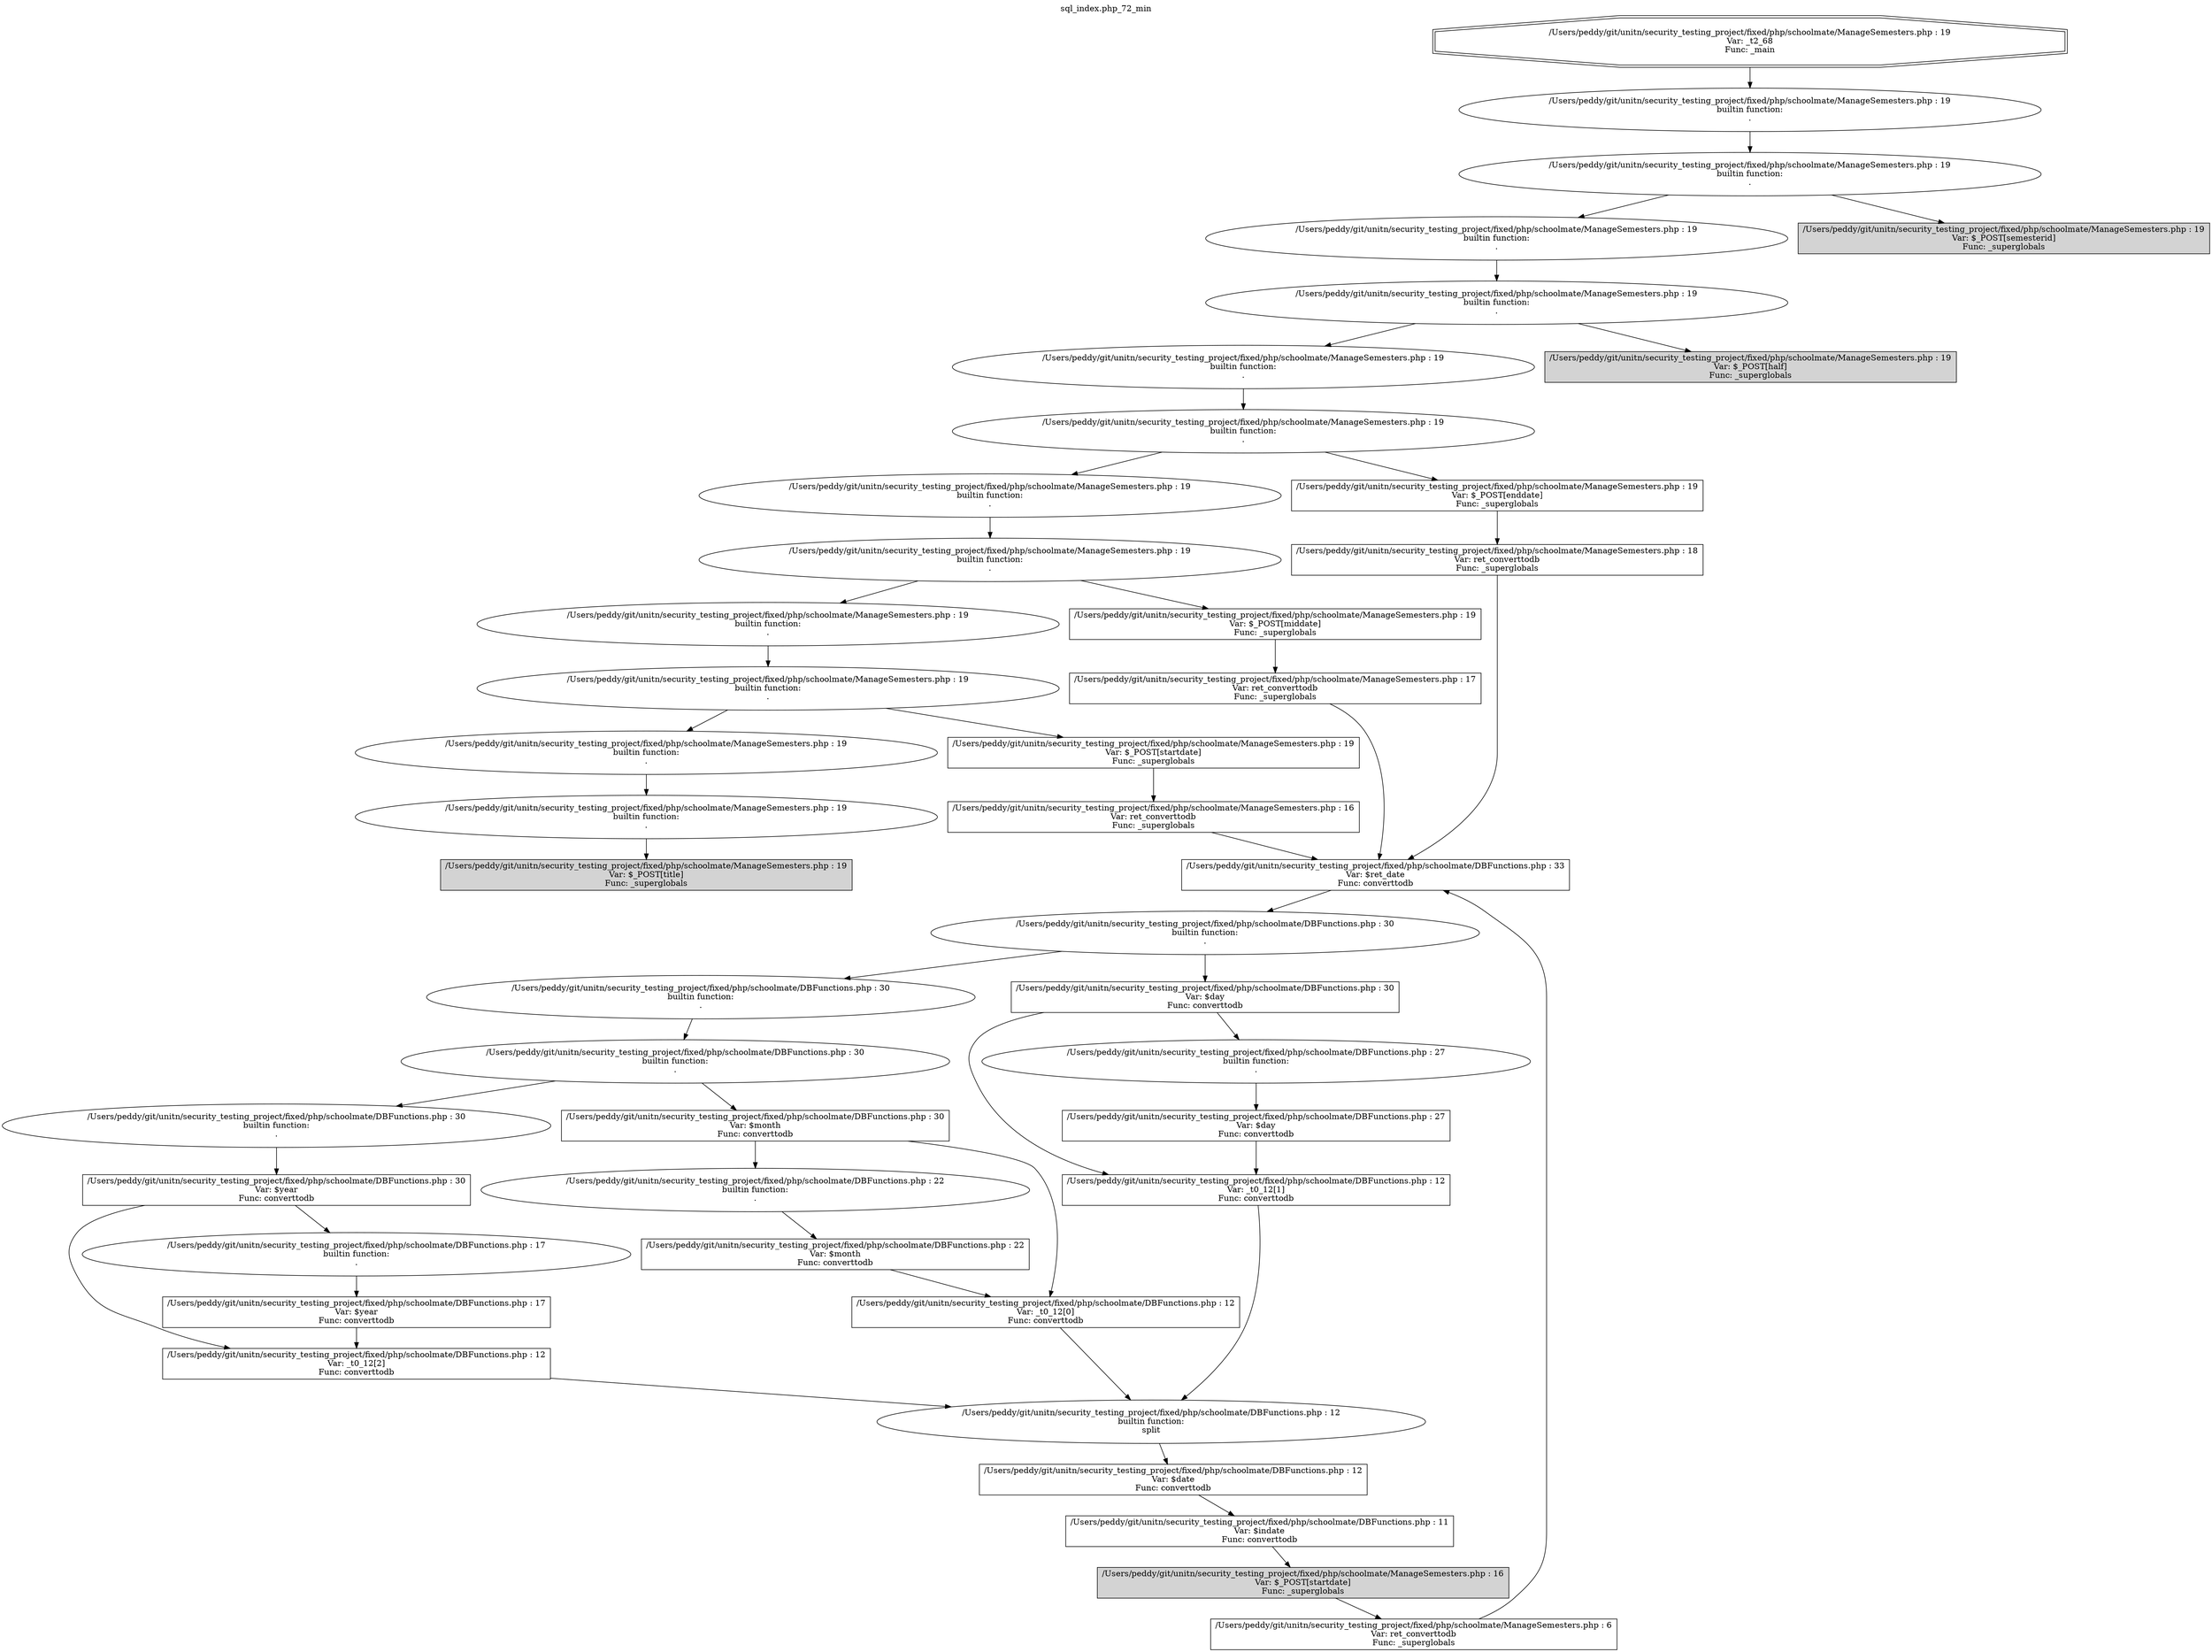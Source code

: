 digraph cfg {
  label="sql_index.php_72_min";
  labelloc=t;
  n1 [shape=doubleoctagon, label="/Users/peddy/git/unitn/security_testing_project/fixed/php/schoolmate/ManageSemesters.php : 19\nVar: _t2_68\nFunc: _main\n"];
  n2 [shape=ellipse, label="/Users/peddy/git/unitn/security_testing_project/fixed/php/schoolmate/ManageSemesters.php : 19\nbuiltin function:\n.\n"];
  n3 [shape=ellipse, label="/Users/peddy/git/unitn/security_testing_project/fixed/php/schoolmate/ManageSemesters.php : 19\nbuiltin function:\n.\n"];
  n4 [shape=ellipse, label="/Users/peddy/git/unitn/security_testing_project/fixed/php/schoolmate/ManageSemesters.php : 19\nbuiltin function:\n.\n"];
  n5 [shape=ellipse, label="/Users/peddy/git/unitn/security_testing_project/fixed/php/schoolmate/ManageSemesters.php : 19\nbuiltin function:\n.\n"];
  n6 [shape=ellipse, label="/Users/peddy/git/unitn/security_testing_project/fixed/php/schoolmate/ManageSemesters.php : 19\nbuiltin function:\n.\n"];
  n7 [shape=ellipse, label="/Users/peddy/git/unitn/security_testing_project/fixed/php/schoolmate/ManageSemesters.php : 19\nbuiltin function:\n.\n"];
  n8 [shape=ellipse, label="/Users/peddy/git/unitn/security_testing_project/fixed/php/schoolmate/ManageSemesters.php : 19\nbuiltin function:\n.\n"];
  n9 [shape=ellipse, label="/Users/peddy/git/unitn/security_testing_project/fixed/php/schoolmate/ManageSemesters.php : 19\nbuiltin function:\n.\n"];
  n10 [shape=ellipse, label="/Users/peddy/git/unitn/security_testing_project/fixed/php/schoolmate/ManageSemesters.php : 19\nbuiltin function:\n.\n"];
  n11 [shape=ellipse, label="/Users/peddy/git/unitn/security_testing_project/fixed/php/schoolmate/ManageSemesters.php : 19\nbuiltin function:\n.\n"];
  n12 [shape=ellipse, label="/Users/peddy/git/unitn/security_testing_project/fixed/php/schoolmate/ManageSemesters.php : 19\nbuiltin function:\n.\n"];
  n13 [shape=ellipse, label="/Users/peddy/git/unitn/security_testing_project/fixed/php/schoolmate/ManageSemesters.php : 19\nbuiltin function:\n.\n"];
  n14 [shape=box, label="/Users/peddy/git/unitn/security_testing_project/fixed/php/schoolmate/ManageSemesters.php : 19\nVar: $_POST[title]\nFunc: _superglobals\n",style=filled];
  n15 [shape=box, label="/Users/peddy/git/unitn/security_testing_project/fixed/php/schoolmate/ManageSemesters.php : 19\nVar: $_POST[startdate]\nFunc: _superglobals\n"];
  n16 [shape=box, label="/Users/peddy/git/unitn/security_testing_project/fixed/php/schoolmate/ManageSemesters.php : 16\nVar: ret_converttodb\nFunc: _superglobals\n"];
  n17 [shape=box, label="/Users/peddy/git/unitn/security_testing_project/fixed/php/schoolmate/DBFunctions.php : 33\nVar: $ret_date\nFunc: converttodb\n"];
  n18 [shape=ellipse, label="/Users/peddy/git/unitn/security_testing_project/fixed/php/schoolmate/DBFunctions.php : 30\nbuiltin function:\n.\n"];
  n19 [shape=ellipse, label="/Users/peddy/git/unitn/security_testing_project/fixed/php/schoolmate/DBFunctions.php : 30\nbuiltin function:\n.\n"];
  n20 [shape=ellipse, label="/Users/peddy/git/unitn/security_testing_project/fixed/php/schoolmate/DBFunctions.php : 30\nbuiltin function:\n.\n"];
  n21 [shape=ellipse, label="/Users/peddy/git/unitn/security_testing_project/fixed/php/schoolmate/DBFunctions.php : 30\nbuiltin function:\n.\n"];
  n22 [shape=box, label="/Users/peddy/git/unitn/security_testing_project/fixed/php/schoolmate/DBFunctions.php : 30\nVar: $year\nFunc: converttodb\n"];
  n23 [shape=box, label="/Users/peddy/git/unitn/security_testing_project/fixed/php/schoolmate/DBFunctions.php : 12\nVar: _t0_12[2]\nFunc: converttodb\n"];
  n24 [shape=ellipse, label="/Users/peddy/git/unitn/security_testing_project/fixed/php/schoolmate/DBFunctions.php : 12\nbuiltin function:\nsplit\n"];
  n25 [shape=box, label="/Users/peddy/git/unitn/security_testing_project/fixed/php/schoolmate/DBFunctions.php : 12\nVar: $date\nFunc: converttodb\n"];
  n26 [shape=box, label="/Users/peddy/git/unitn/security_testing_project/fixed/php/schoolmate/DBFunctions.php : 11\nVar: $indate\nFunc: converttodb\n"];
  n27 [shape=box, label="/Users/peddy/git/unitn/security_testing_project/fixed/php/schoolmate/ManageSemesters.php : 16\nVar: $_POST[startdate]\nFunc: _superglobals\n",style=filled];
  n28 [shape=box, label="/Users/peddy/git/unitn/security_testing_project/fixed/php/schoolmate/ManageSemesters.php : 6\nVar: ret_converttodb\nFunc: _superglobals\n"];
  n29 [shape=ellipse, label="/Users/peddy/git/unitn/security_testing_project/fixed/php/schoolmate/DBFunctions.php : 17\nbuiltin function:\n.\n"];
  n30 [shape=box, label="/Users/peddy/git/unitn/security_testing_project/fixed/php/schoolmate/DBFunctions.php : 17\nVar: $year\nFunc: converttodb\n"];
  n31 [shape=box, label="/Users/peddy/git/unitn/security_testing_project/fixed/php/schoolmate/DBFunctions.php : 30\nVar: $month\nFunc: converttodb\n"];
  n32 [shape=ellipse, label="/Users/peddy/git/unitn/security_testing_project/fixed/php/schoolmate/DBFunctions.php : 22\nbuiltin function:\n.\n"];
  n33 [shape=box, label="/Users/peddy/git/unitn/security_testing_project/fixed/php/schoolmate/DBFunctions.php : 22\nVar: $month\nFunc: converttodb\n"];
  n34 [shape=box, label="/Users/peddy/git/unitn/security_testing_project/fixed/php/schoolmate/DBFunctions.php : 12\nVar: _t0_12[0]\nFunc: converttodb\n"];
  n35 [shape=box, label="/Users/peddy/git/unitn/security_testing_project/fixed/php/schoolmate/DBFunctions.php : 30\nVar: $day\nFunc: converttodb\n"];
  n36 [shape=box, label="/Users/peddy/git/unitn/security_testing_project/fixed/php/schoolmate/DBFunctions.php : 12\nVar: _t0_12[1]\nFunc: converttodb\n"];
  n37 [shape=ellipse, label="/Users/peddy/git/unitn/security_testing_project/fixed/php/schoolmate/DBFunctions.php : 27\nbuiltin function:\n.\n"];
  n38 [shape=box, label="/Users/peddy/git/unitn/security_testing_project/fixed/php/schoolmate/DBFunctions.php : 27\nVar: $day\nFunc: converttodb\n"];
  n39 [shape=box, label="/Users/peddy/git/unitn/security_testing_project/fixed/php/schoolmate/ManageSemesters.php : 19\nVar: $_POST[middate]\nFunc: _superglobals\n"];
  n40 [shape=box, label="/Users/peddy/git/unitn/security_testing_project/fixed/php/schoolmate/ManageSemesters.php : 17\nVar: ret_converttodb\nFunc: _superglobals\n"];
  n41 [shape=box, label="/Users/peddy/git/unitn/security_testing_project/fixed/php/schoolmate/ManageSemesters.php : 19\nVar: $_POST[enddate]\nFunc: _superglobals\n"];
  n42 [shape=box, label="/Users/peddy/git/unitn/security_testing_project/fixed/php/schoolmate/ManageSemesters.php : 18\nVar: ret_converttodb\nFunc: _superglobals\n"];
  n43 [shape=box, label="/Users/peddy/git/unitn/security_testing_project/fixed/php/schoolmate/ManageSemesters.php : 19\nVar: $_POST[half]\nFunc: _superglobals\n",style=filled];
  n44 [shape=box, label="/Users/peddy/git/unitn/security_testing_project/fixed/php/schoolmate/ManageSemesters.php : 19\nVar: $_POST[semesterid]\nFunc: _superglobals\n",style=filled];
  n1 -> n2;
  n2 -> n3;
  n3 -> n4;
  n3 -> n44;
  n4 -> n5;
  n5 -> n6;
  n5 -> n43;
  n6 -> n7;
  n7 -> n8;
  n7 -> n41;
  n8 -> n9;
  n9 -> n10;
  n9 -> n39;
  n10 -> n11;
  n11 -> n12;
  n11 -> n15;
  n12 -> n13;
  n13 -> n14;
  n15 -> n16;
  n16 -> n17;
  n17 -> n18;
  n18 -> n19;
  n18 -> n35;
  n19 -> n20;
  n20 -> n21;
  n20 -> n31;
  n21 -> n22;
  n22 -> n23;
  n22 -> n29;
  n23 -> n24;
  n24 -> n25;
  n25 -> n26;
  n26 -> n27;
  n27 -> n28;
  n28 -> n17;
  n29 -> n30;
  n30 -> n23;
  n31 -> n32;
  n31 -> n34;
  n32 -> n33;
  n33 -> n34;
  n34 -> n24;
  n35 -> n36;
  n35 -> n37;
  n36 -> n24;
  n37 -> n38;
  n38 -> n36;
  n39 -> n40;
  n40 -> n17;
  n41 -> n42;
  n42 -> n17;
}
